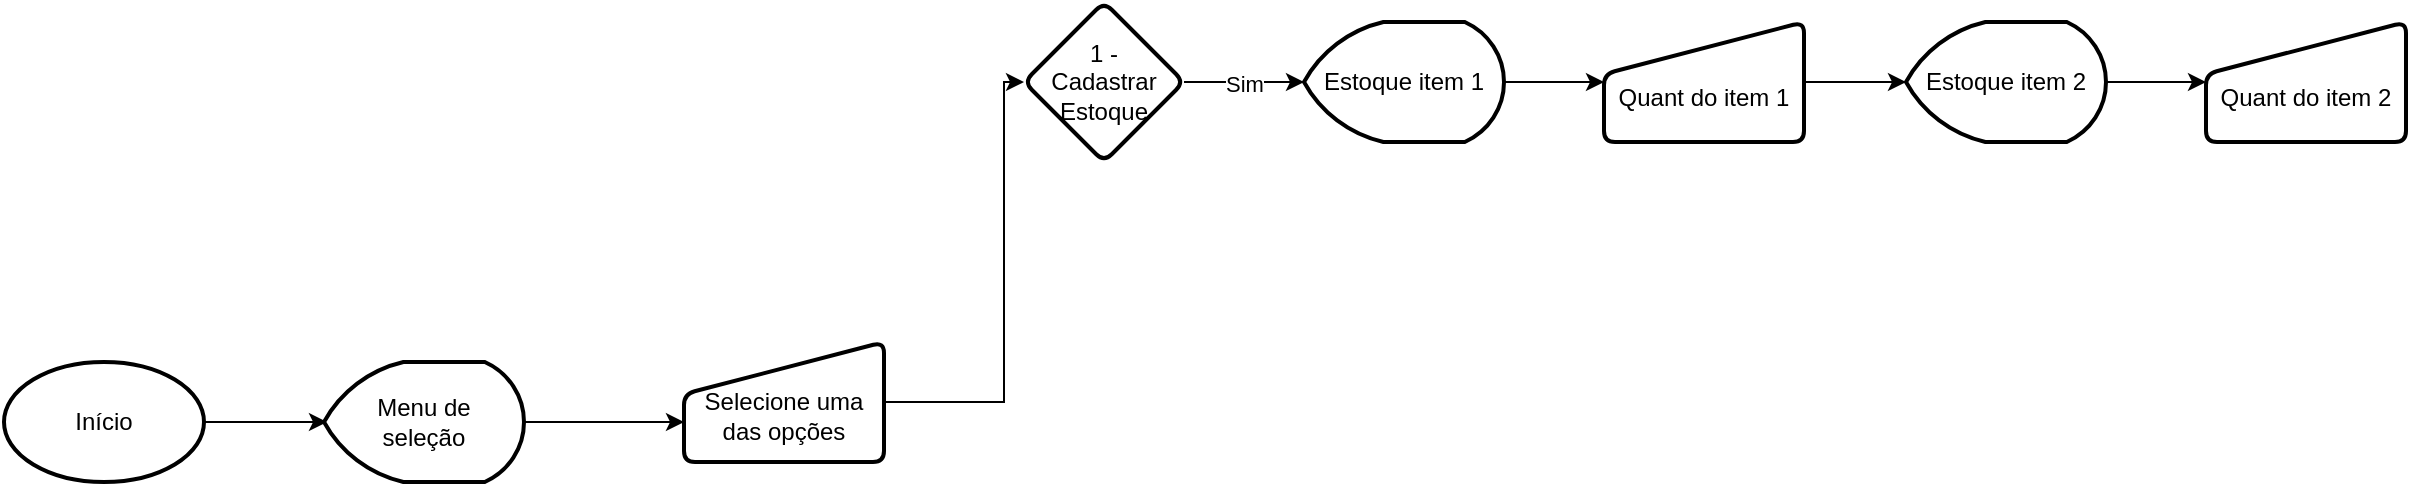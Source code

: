 <mxfile version="21.1.8" type="github">
  <diagram name="Página-1" id="OIUwpwaMgwmhtbwfHeuS">
    <mxGraphModel dx="880" dy="488" grid="1" gridSize="10" guides="1" tooltips="1" connect="1" arrows="1" fold="1" page="1" pageScale="1" pageWidth="827" pageHeight="1169" math="0" shadow="0">
      <root>
        <mxCell id="0" />
        <mxCell id="1" parent="0" />
        <mxCell id="6ZioNpx4KFucAL6pxvhm-4" value="" style="edgeStyle=orthogonalEdgeStyle;rounded=0;orthogonalLoop=1;jettySize=auto;html=1;" edge="1" parent="1" source="6ZioNpx4KFucAL6pxvhm-1">
          <mxGeometry relative="1" as="geometry">
            <mxPoint x="201.5" y="260" as="targetPoint" />
          </mxGeometry>
        </mxCell>
        <mxCell id="6ZioNpx4KFucAL6pxvhm-1" value="Início" style="strokeWidth=2;html=1;shape=mxgraph.flowchart.start_1;whiteSpace=wrap;direction=west;" vertex="1" parent="1">
          <mxGeometry x="40" y="230" width="100" height="60" as="geometry" />
        </mxCell>
        <mxCell id="6ZioNpx4KFucAL6pxvhm-12" value="" style="edgeStyle=orthogonalEdgeStyle;rounded=0;orthogonalLoop=1;jettySize=auto;html=1;" edge="1" parent="1" source="6ZioNpx4KFucAL6pxvhm-8">
          <mxGeometry relative="1" as="geometry">
            <mxPoint x="380" y="260" as="targetPoint" />
          </mxGeometry>
        </mxCell>
        <mxCell id="6ZioNpx4KFucAL6pxvhm-8" value="Menu de&lt;br&gt;seleção" style="strokeWidth=2;html=1;shape=mxgraph.flowchart.display;whiteSpace=wrap;" vertex="1" parent="1">
          <mxGeometry x="200" y="230" width="100" height="60" as="geometry" />
        </mxCell>
        <mxCell id="6ZioNpx4KFucAL6pxvhm-16" value="" style="edgeStyle=orthogonalEdgeStyle;rounded=0;orthogonalLoop=1;jettySize=auto;html=1;" edge="1" parent="1" source="6ZioNpx4KFucAL6pxvhm-14" target="6ZioNpx4KFucAL6pxvhm-15">
          <mxGeometry relative="1" as="geometry">
            <Array as="points">
              <mxPoint x="540" y="250" />
              <mxPoint x="540" y="90" />
            </Array>
          </mxGeometry>
        </mxCell>
        <mxCell id="6ZioNpx4KFucAL6pxvhm-14" value="&lt;br&gt;Selecione uma das opções" style="html=1;strokeWidth=2;shape=manualInput;whiteSpace=wrap;rounded=1;size=26;arcSize=11;" vertex="1" parent="1">
          <mxGeometry x="380" y="220" width="100" height="60" as="geometry" />
        </mxCell>
        <mxCell id="6ZioNpx4KFucAL6pxvhm-18" value="Sim" style="edgeStyle=orthogonalEdgeStyle;rounded=0;orthogonalLoop=1;jettySize=auto;html=1;" edge="1" parent="1" source="6ZioNpx4KFucAL6pxvhm-15">
          <mxGeometry relative="1" as="geometry">
            <mxPoint x="690" y="90" as="targetPoint" />
          </mxGeometry>
        </mxCell>
        <mxCell id="6ZioNpx4KFucAL6pxvhm-15" value="1 -&lt;br&gt;Cadastrar&lt;br&gt;Estoque" style="rhombus;whiteSpace=wrap;html=1;strokeWidth=2;rounded=1;arcSize=11;" vertex="1" parent="1">
          <mxGeometry x="550" y="50" width="80" height="80" as="geometry" />
        </mxCell>
        <mxCell id="6ZioNpx4KFucAL6pxvhm-26" value="" style="edgeStyle=orthogonalEdgeStyle;rounded=0;orthogonalLoop=1;jettySize=auto;html=1;" edge="1" parent="1" source="6ZioNpx4KFucAL6pxvhm-20" target="6ZioNpx4KFucAL6pxvhm-25">
          <mxGeometry relative="1" as="geometry" />
        </mxCell>
        <mxCell id="6ZioNpx4KFucAL6pxvhm-20" value="Estoque item 1" style="strokeWidth=2;html=1;shape=mxgraph.flowchart.display;whiteSpace=wrap;" vertex="1" parent="1">
          <mxGeometry x="690" y="60" width="100" height="60" as="geometry" />
        </mxCell>
        <mxCell id="6ZioNpx4KFucAL6pxvhm-30" style="edgeStyle=orthogonalEdgeStyle;rounded=0;orthogonalLoop=1;jettySize=auto;html=1;" edge="1" parent="1" source="6ZioNpx4KFucAL6pxvhm-25" target="6ZioNpx4KFucAL6pxvhm-28">
          <mxGeometry relative="1" as="geometry" />
        </mxCell>
        <mxCell id="6ZioNpx4KFucAL6pxvhm-25" value="&lt;br&gt;Quant do item 1" style="html=1;strokeWidth=2;shape=manualInput;whiteSpace=wrap;rounded=1;size=26;arcSize=11;" vertex="1" parent="1">
          <mxGeometry x="840" y="60" width="100" height="60" as="geometry" />
        </mxCell>
        <mxCell id="6ZioNpx4KFucAL6pxvhm-27" value="" style="edgeStyle=orthogonalEdgeStyle;rounded=0;orthogonalLoop=1;jettySize=auto;html=1;" edge="1" parent="1" source="6ZioNpx4KFucAL6pxvhm-28" target="6ZioNpx4KFucAL6pxvhm-29">
          <mxGeometry relative="1" as="geometry" />
        </mxCell>
        <mxCell id="6ZioNpx4KFucAL6pxvhm-28" value="Estoque item 2" style="strokeWidth=2;html=1;shape=mxgraph.flowchart.display;whiteSpace=wrap;" vertex="1" parent="1">
          <mxGeometry x="991" y="60" width="100" height="60" as="geometry" />
        </mxCell>
        <mxCell id="6ZioNpx4KFucAL6pxvhm-29" value="&lt;br&gt;Quant do item 2" style="html=1;strokeWidth=2;shape=manualInput;whiteSpace=wrap;rounded=1;size=26;arcSize=11;" vertex="1" parent="1">
          <mxGeometry x="1141" y="60" width="100" height="60" as="geometry" />
        </mxCell>
      </root>
    </mxGraphModel>
  </diagram>
</mxfile>
